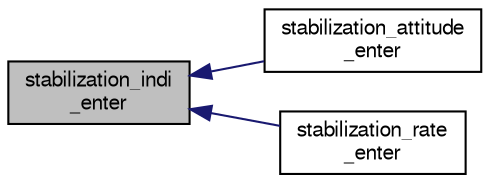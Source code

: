 digraph "stabilization_indi_enter"
{
  edge [fontname="FreeSans",fontsize="10",labelfontname="FreeSans",labelfontsize="10"];
  node [fontname="FreeSans",fontsize="10",shape=record];
  rankdir="LR";
  Node1 [label="stabilization_indi\l_enter",height=0.2,width=0.4,color="black", fillcolor="grey75", style="filled", fontcolor="black"];
  Node1 -> Node2 [dir="back",color="midnightblue",fontsize="10",style="solid",fontname="FreeSans"];
  Node2 [label="stabilization_attitude\l_enter",height=0.2,width=0.4,color="black", fillcolor="white", style="filled",URL="$stabilization__attitude__quat__indi_8c.html#a23f862ca823e6fd23fc9c111178be077"];
  Node1 -> Node3 [dir="back",color="midnightblue",fontsize="10",style="solid",fontname="FreeSans"];
  Node3 [label="stabilization_rate\l_enter",height=0.2,width=0.4,color="black", fillcolor="white", style="filled",URL="$stabilization__rate__indi_8c.html#a3c8ef06f1db709ae713371b0a2a5054d",tooltip="Reset rate controller. "];
}
